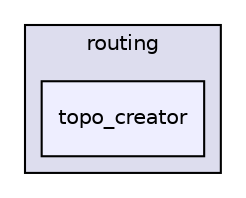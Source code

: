digraph "modules/routing/topo_creator" {
  compound=true
  node [ fontsize="10", fontname="Helvetica"];
  edge [ labelfontsize="10", labelfontname="Helvetica"];
  subgraph clusterdir_cf0908393723ba7a8c57dadf70657b13 {
    graph [ bgcolor="#ddddee", pencolor="black", label="routing" fontname="Helvetica", fontsize="10", URL="dir_cf0908393723ba7a8c57dadf70657b13.html"]
  dir_40d12505af93abd9f3d2fb98f305d876 [shape=box, label="topo_creator", style="filled", fillcolor="#eeeeff", pencolor="black", URL="dir_40d12505af93abd9f3d2fb98f305d876.html"];
  }
}
